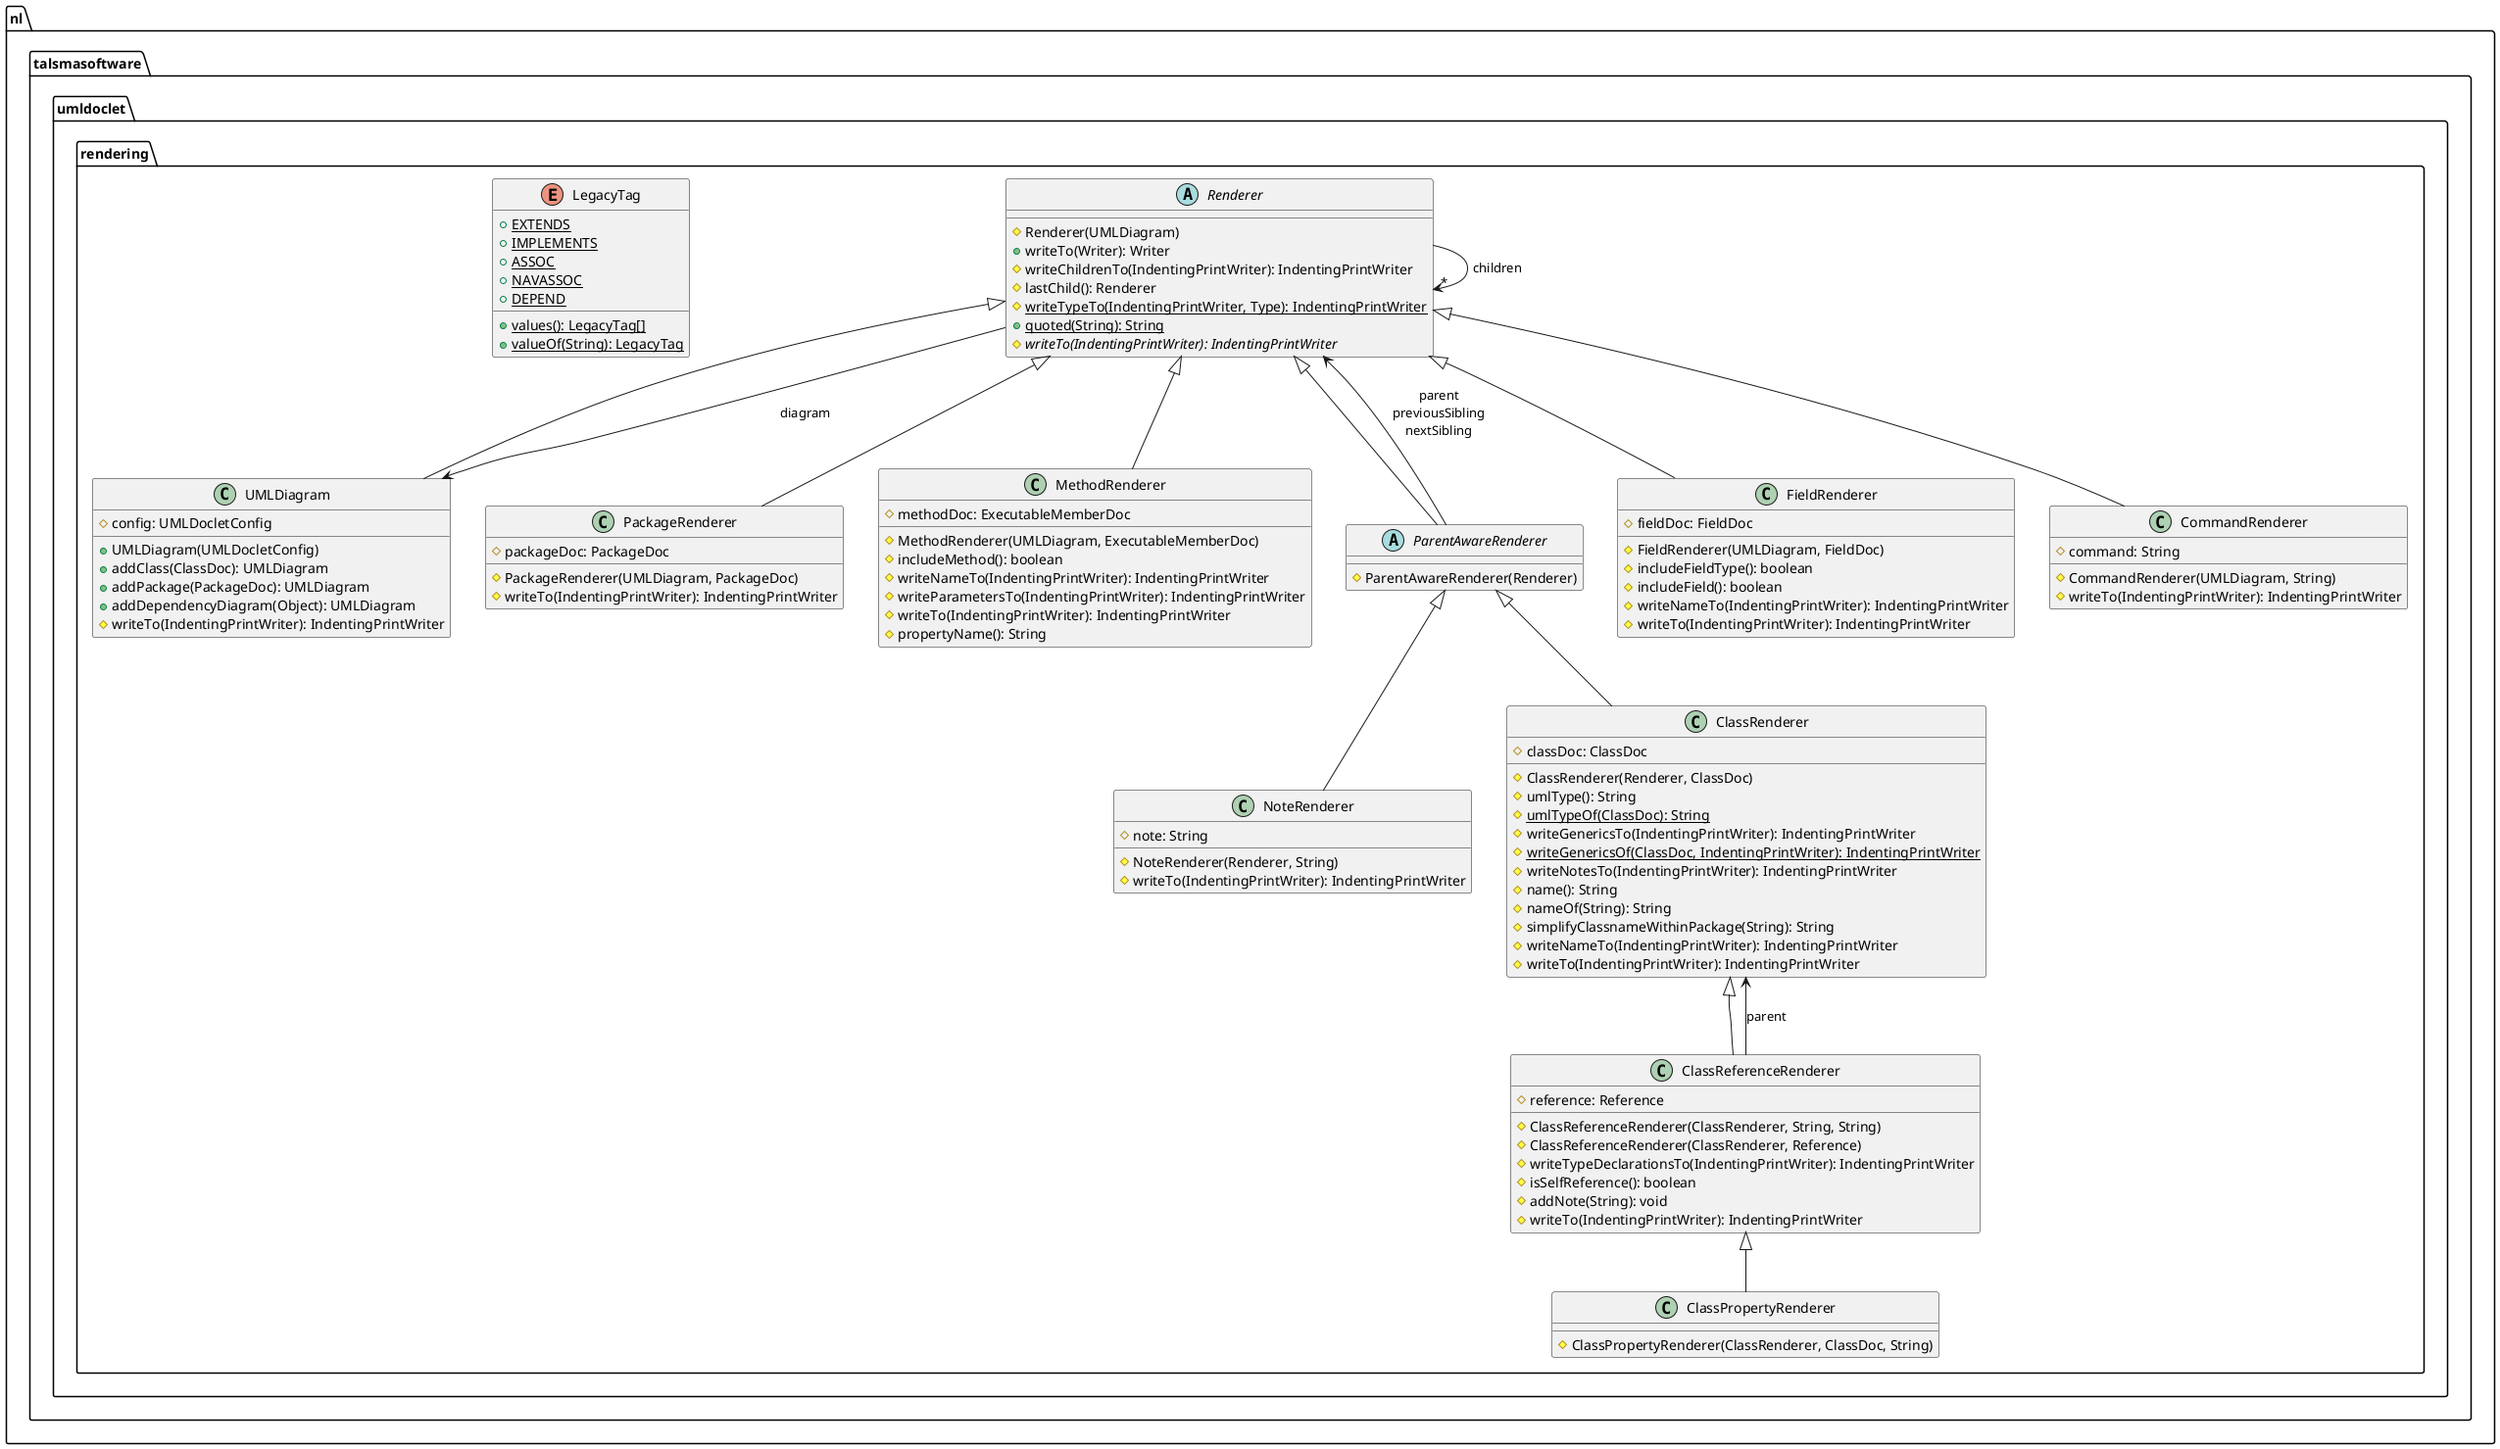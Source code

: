 @startuml

    namespace nl.talsmasoftware.umldoclet.rendering {

        class UMLDiagram {
            #config: UMLDocletConfig
            +UMLDiagram(UMLDocletConfig)
            +addClass(ClassDoc): UMLDiagram
            +addPackage(PackageDoc): UMLDiagram
            +addDependencyDiagram(Object): UMLDiagram
            #writeTo(IndentingPrintWriter): IndentingPrintWriter
        }

        abstract class Renderer {
            ' #diagram: UMLDiagram
            ' #children: Collection<Renderer>
            #Renderer(UMLDiagram)
            +writeTo(Writer): Writer
            #writeChildrenTo(IndentingPrintWriter): IndentingPrintWriter
            #lastChild(): Renderer
            {static} #writeTypeTo(IndentingPrintWriter, Type): IndentingPrintWriter
            {static} +quoted(String): String
            {abstract} #writeTo(IndentingPrintWriter): IndentingPrintWriter
        }

        abstract class ParentAwareRenderer {
            ' #parent: Renderer
            #ParentAwareRenderer(Renderer)
            ' #getPreviousSibling(): Renderer
            ' #getNextSibling(): Renderer
        }

        class PackageRenderer {
            #packageDoc: PackageDoc
            #PackageRenderer(UMLDiagram, PackageDoc)
            #writeTo(IndentingPrintWriter): IndentingPrintWriter
        }

        class NoteRenderer {
            #note: String
            #NoteRenderer(Renderer, String)
            #writeTo(IndentingPrintWriter): IndentingPrintWriter
        }

        class MethodRenderer {
            #methodDoc: ExecutableMemberDoc
            #MethodRenderer(UMLDiagram, ExecutableMemberDoc)
            #includeMethod(): boolean
            #writeNameTo(IndentingPrintWriter): IndentingPrintWriter
            #writeParametersTo(IndentingPrintWriter): IndentingPrintWriter
            #writeTo(IndentingPrintWriter): IndentingPrintWriter
            #propertyName(): String
        }

        enum LegacyTag {
            {static} +EXTENDS
            {static} +IMPLEMENTS
            {static} +ASSOC
            {static} +NAVASSOC
            {static} +DEPEND
            {static} +values(): LegacyTag[]
            {static} +valueOf(String): LegacyTag
        }

        class FieldRenderer {
            #fieldDoc: FieldDoc
            #FieldRenderer(UMLDiagram, FieldDoc)
            #includeFieldType(): boolean
            #includeField(): boolean
            #writeNameTo(IndentingPrintWriter): IndentingPrintWriter
            #writeTo(IndentingPrintWriter): IndentingPrintWriter
        }

        class CommandRenderer {
            #command: String
            #CommandRenderer(UMLDiagram, String)
            #writeTo(IndentingPrintWriter): IndentingPrintWriter
        }

        class ClassRenderer {
            #classDoc: ClassDoc
            #ClassRenderer(Renderer, ClassDoc)
            #umlType(): String
            {static} #umlTypeOf(ClassDoc): String
            #writeGenericsTo(IndentingPrintWriter): IndentingPrintWriter
            {static} #writeGenericsOf(ClassDoc, IndentingPrintWriter): IndentingPrintWriter
            #writeNotesTo(IndentingPrintWriter): IndentingPrintWriter
            #name(): String
            #nameOf(String): String
            #simplifyClassnameWithinPackage(String): String
            #writeNameTo(IndentingPrintWriter): IndentingPrintWriter
            #writeTo(IndentingPrintWriter): IndentingPrintWriter
        }

        class ClassReferenceRenderer {
            ' #parent: ClassRenderer
            #reference: Reference
            #ClassReferenceRenderer(ClassRenderer, String, String)
            #ClassReferenceRenderer(ClassRenderer, Reference)
            #writeTypeDeclarationsTo(IndentingPrintWriter): IndentingPrintWriter
            #isSelfReference(): boolean
            #addNote(String): void
            #writeTo(IndentingPrintWriter): IndentingPrintWriter
        }

        class ClassPropertyRenderer {
            #ClassPropertyRenderer(ClassRenderer, ClassDoc, String)
        }

        Renderer <|-- UMLDiagram

        Renderer <|-- ParentAwareRenderer

        Renderer <|-- PackageRenderer

        ParentAwareRenderer <|-- NoteRenderer

        Renderer <|-- MethodRenderer

        Renderer <|-- FieldRenderer

        Renderer <|-- CommandRenderer

        ParentAwareRenderer <|-- ClassRenderer

        ClassRenderer <|-- ClassReferenceRenderer

        ClassReferenceRenderer <|-- ClassPropertyRenderer

        Renderer --> UMLDiagram: diagram

        Renderer --> "*" Renderer: children

        ParentAwareRenderer --> Renderer: parent\npreviousSibling\nnextSibling

        ClassReferenceRenderer --> ClassRenderer: parent

    }

@enduml
